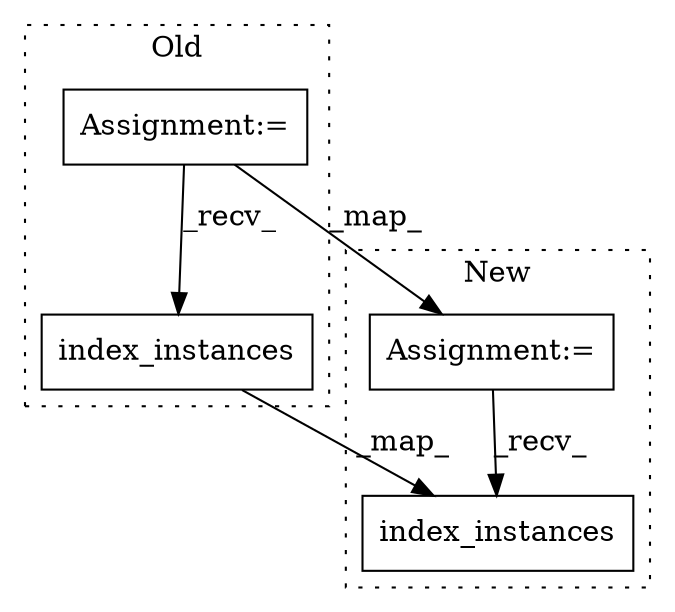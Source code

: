 digraph G {
subgraph cluster0 {
1 [label="index_instances" a="32" s="1759,1785" l="16,1" shape="box"];
4 [label="Assignment:=" a="7" s="1728" l="1" shape="box"];
label = "Old";
style="dotted";
}
subgraph cluster1 {
2 [label="index_instances" a="32" s="1798,1824" l="16,1" shape="box"];
3 [label="Assignment:=" a="7" s="1765" l="1" shape="box"];
label = "New";
style="dotted";
}
1 -> 2 [label="_map_"];
3 -> 2 [label="_recv_"];
4 -> 3 [label="_map_"];
4 -> 1 [label="_recv_"];
}